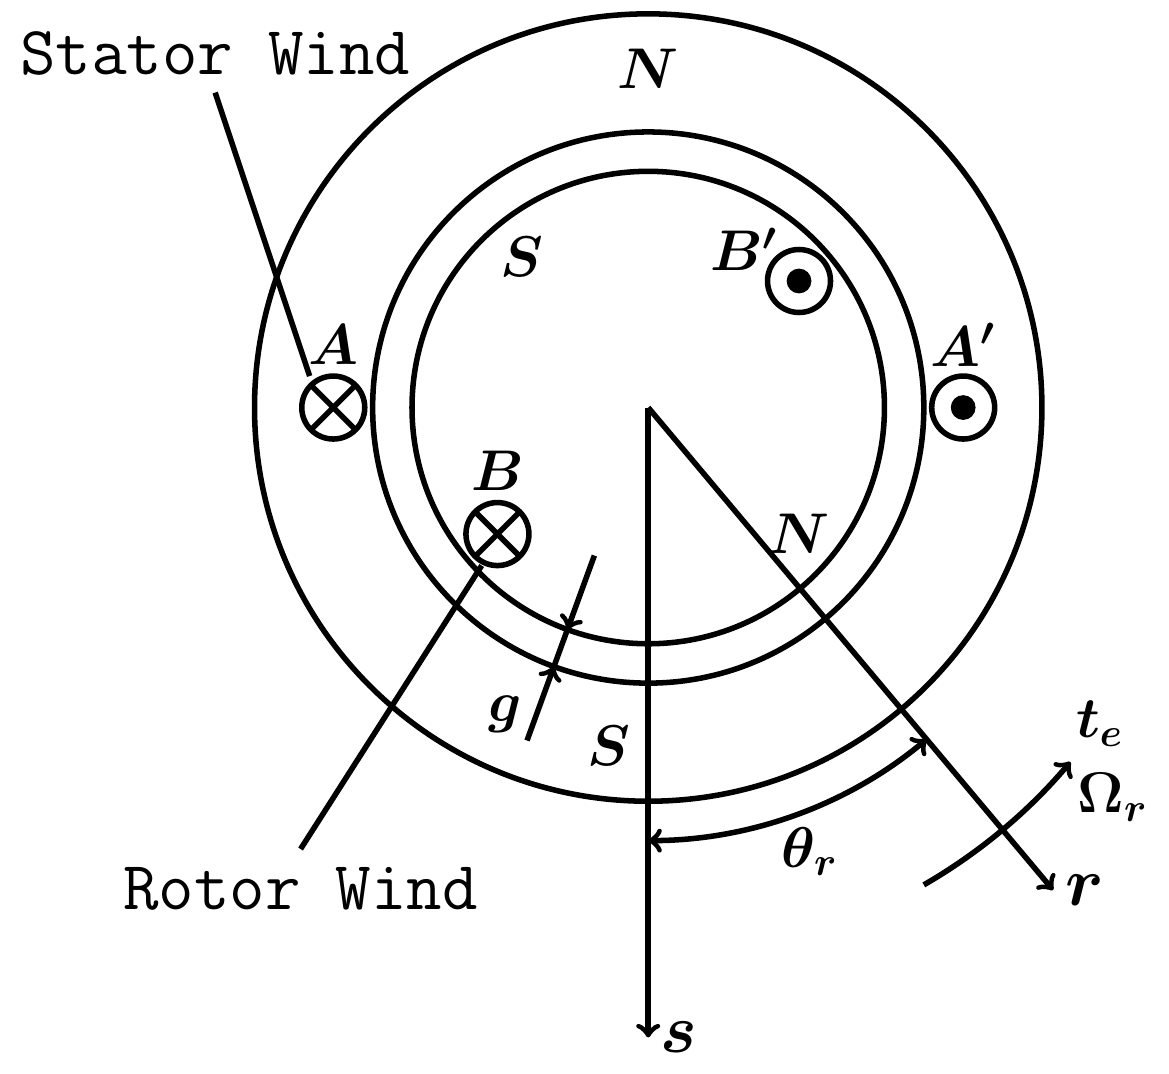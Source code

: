 
\documentclass[tikz,border=4pt]{standalone}
\usepackage{bm}

\begin{document}
 
\begin{tikzpicture}

% 定子和转子
\draw [line width=2pt] (0,0) node (V1) {} circle (5)
		+(0,4.3) node {\huge $\bm{N}$}
		+(-0.5,-4.3) node {\huge $\bm{S}$};
\draw [line width=2pt] (V1) circle(3.5);
\draw [line width=2pt] (V1) circle(3)
		+(130:2.5) node {\huge $\bm{S}$}
		+(-40:2.5) node {\huge $\bm{N}$};


% 绕组
\draw [line width=2pt] (-4,0) node (SA1) {} circle(0.4)
	  	+(0,0.8) node {\huge $\bm{A}$}
	  	+(45:0.4)--+(45+180:0.4)
	  	+(-45:0.4)--+(-45+180:0.4);
\draw [line width=2pt] (4,0) node (SA2) {} circle(0.4)
		+(0,0.8) node {\huge $\bm{A'}$};
\draw [fill=black] (SA2) ellipse (0.15 and 0.15);
		
\draw [line width=2pt] (220:2.5) node (RB1) {} circle(0.4)
		+(0,0.8) node {\huge $\bm{B}$}
		+(45:0.4)--+(45+180:0.4)
	  	+(-45:0.4)--+(-45+180:0.4);
\draw [line width=2pt] (220+180:2.5) node (RB2) {} circle(0.4)
		+(-0.7,0.4) node {\huge $\bm{B'}$};
\draw [fill=black] (RB2) circle(0.15);


% 箭头
\draw [->] [line width=2pt] (0,0)--+(0,-8)
		node [right] {\Huge $\bm{s}$};
\draw [->] [line width=2pt] (0,0)--+(130:-8)
		node [right] {\Huge $\bm{r}$};		
\draw [line width=2pt] [<->] (0,-5.5) arc(-90:-50: 5.5);
\draw (-70:6) node () {\huge $\bm{\theta_r}$};
\draw [line width=2pt] [->] (-60:7) arc(-60:-40: 7);
\draw (-40:7.7) node () {\huge $\bm{\Omega_r}$};
\draw (-35:7) node () {\huge $\bm{t_e}$};

% 标签
\draw [line width=2pt] (SA1)+(-0.3,0.4)--++(-1.5,4)
		+(0,0.5) node (SW) {\Huge \texttt{Stator Wind}};
\draw [line width=2pt] (RB1)+(-0.2,-0.4)--++(-2.5,-4)
		+(0,-0.5) node (SW) {\Huge \texttt{Rotor Wind}};
\draw [line width=2pt] [->](-110:2)--++(-110:1);
\draw [line width=2pt] (-110:3)--++(-110:0.5);
\draw [line width=2pt] [<-](-110:3.5)--++(-110:1);
\draw [line width=2pt] (-115:4.3) node () {\huge $\bm{g}$};

\end{tikzpicture}
\end{document}
